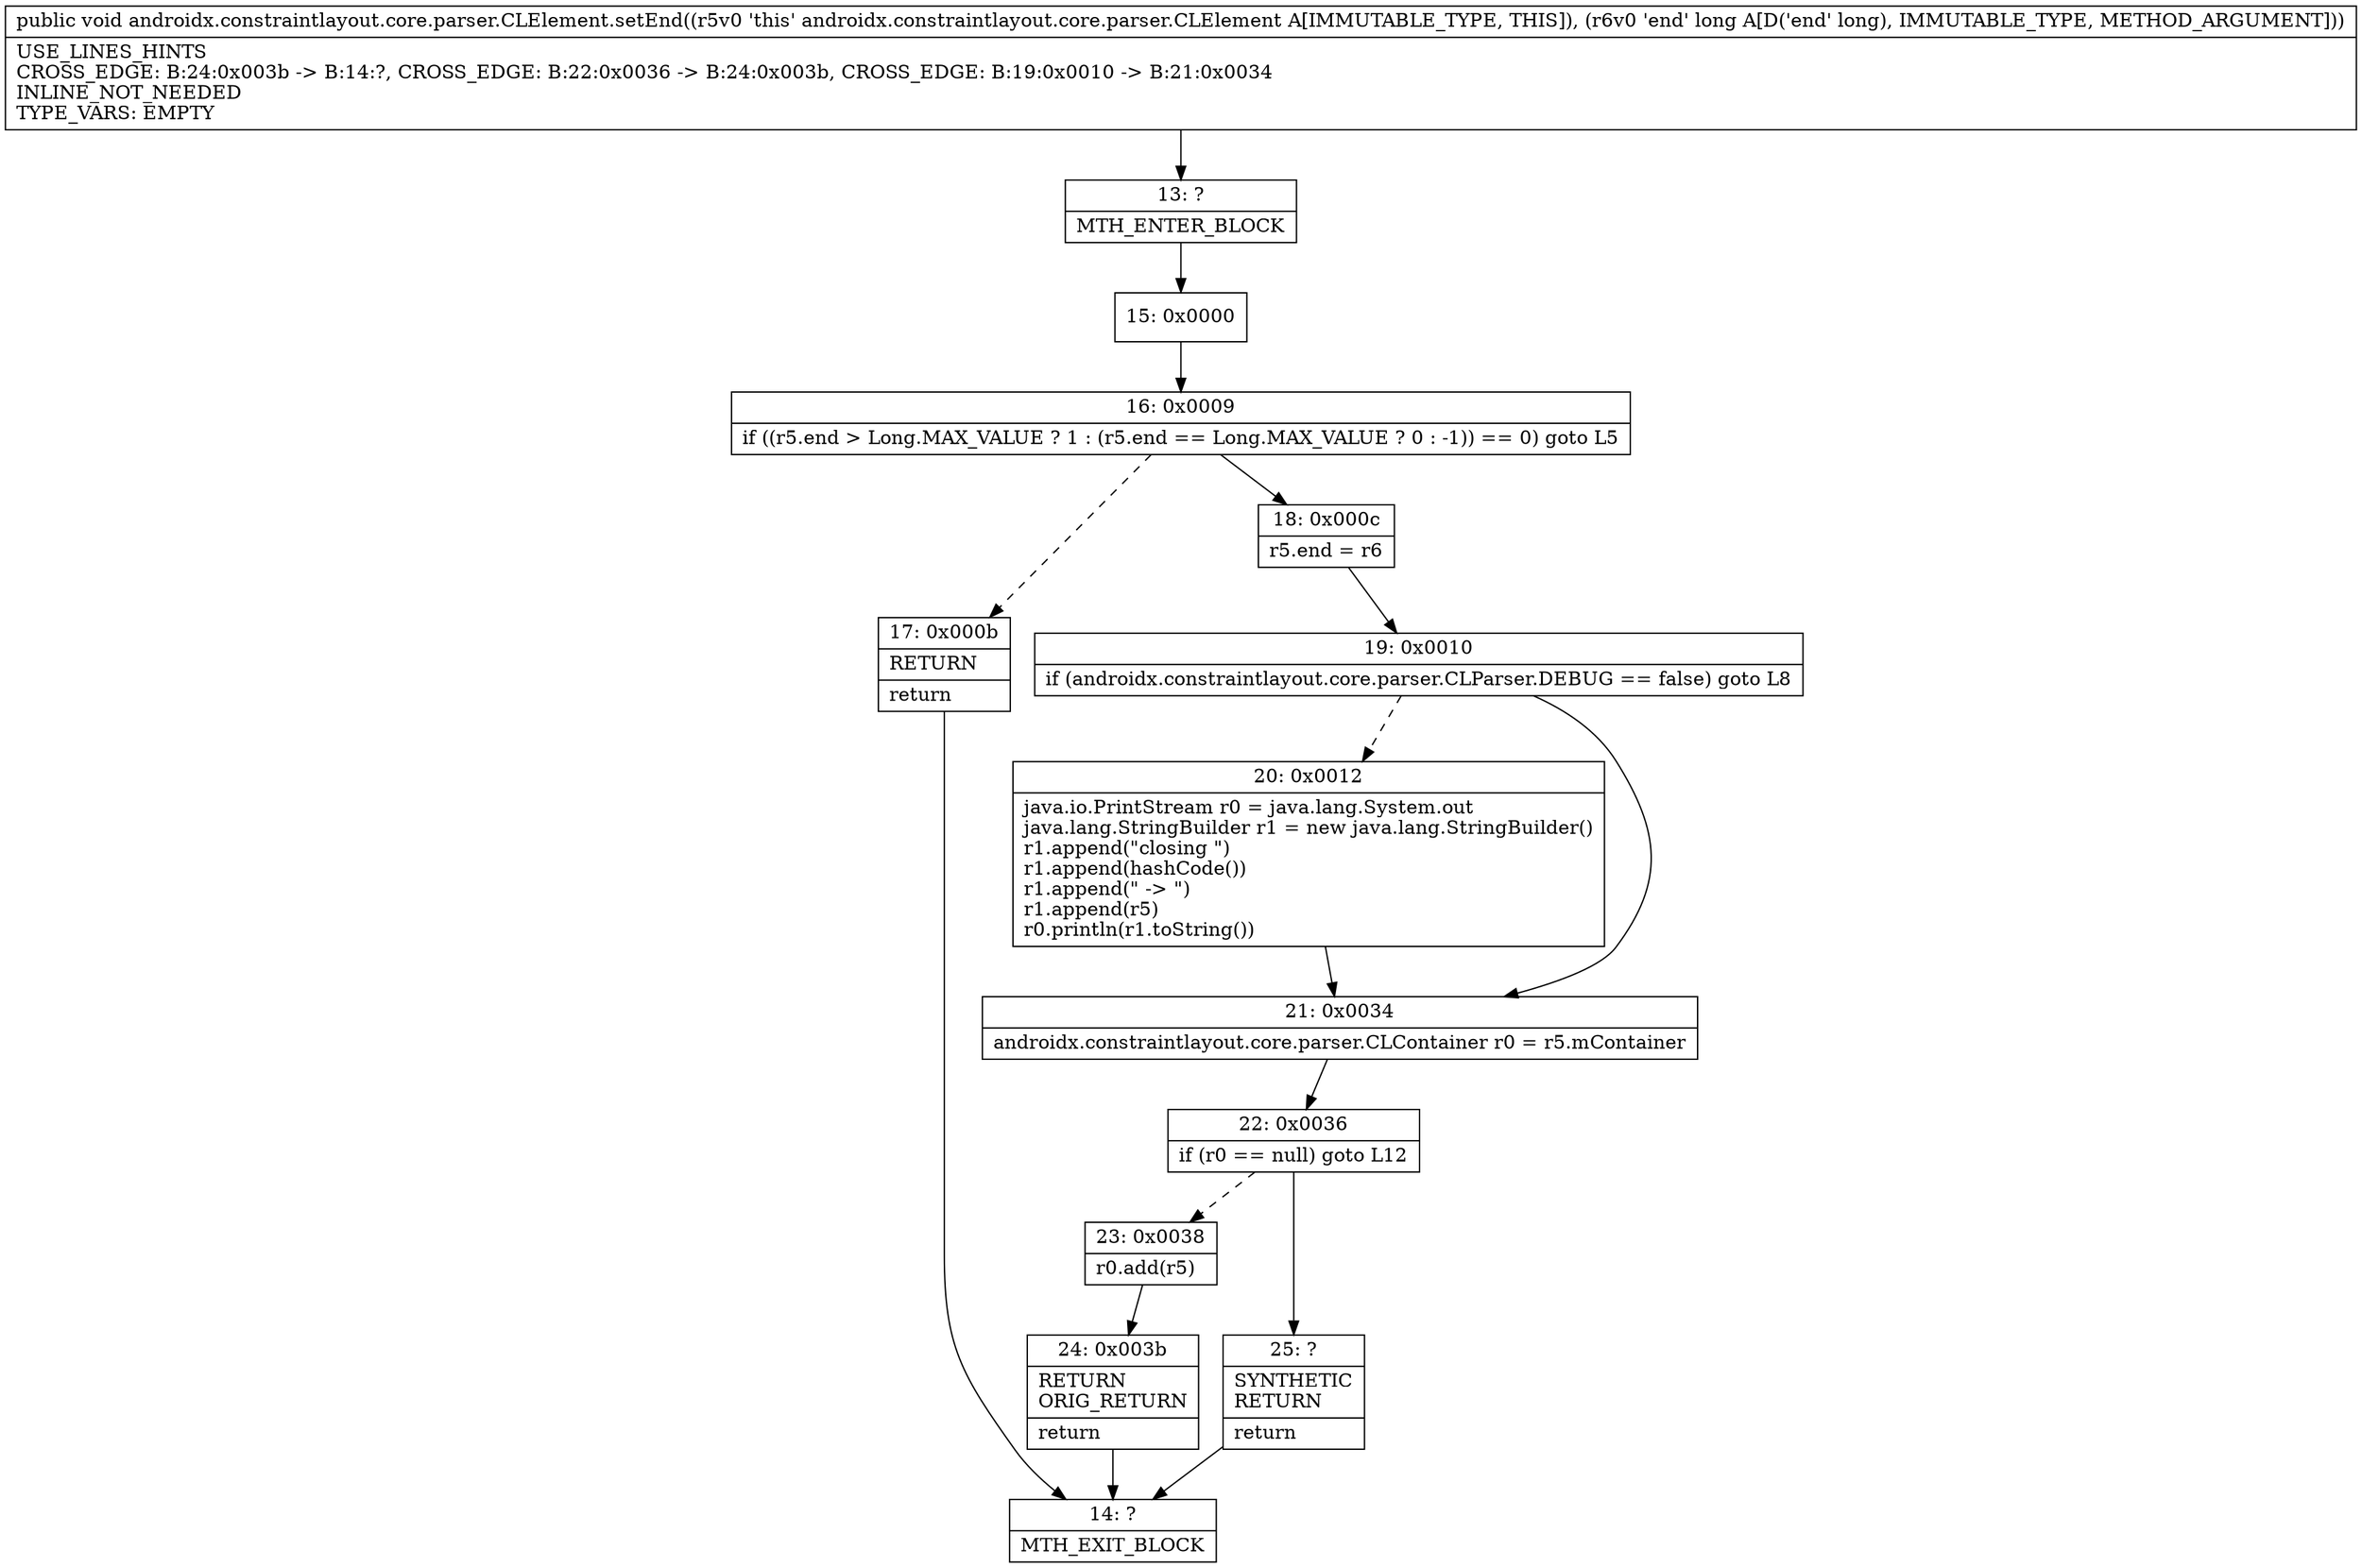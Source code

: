 digraph "CFG forandroidx.constraintlayout.core.parser.CLElement.setEnd(J)V" {
Node_13 [shape=record,label="{13\:\ ?|MTH_ENTER_BLOCK\l}"];
Node_15 [shape=record,label="{15\:\ 0x0000}"];
Node_16 [shape=record,label="{16\:\ 0x0009|if ((r5.end \> Long.MAX_VALUE ? 1 : (r5.end == Long.MAX_VALUE ? 0 : \-1)) == 0) goto L5\l}"];
Node_17 [shape=record,label="{17\:\ 0x000b|RETURN\l|return\l}"];
Node_14 [shape=record,label="{14\:\ ?|MTH_EXIT_BLOCK\l}"];
Node_18 [shape=record,label="{18\:\ 0x000c|r5.end = r6\l}"];
Node_19 [shape=record,label="{19\:\ 0x0010|if (androidx.constraintlayout.core.parser.CLParser.DEBUG == false) goto L8\l}"];
Node_20 [shape=record,label="{20\:\ 0x0012|java.io.PrintStream r0 = java.lang.System.out\ljava.lang.StringBuilder r1 = new java.lang.StringBuilder()\lr1.append(\"closing \")\lr1.append(hashCode())\lr1.append(\" \-\> \")\lr1.append(r5)\lr0.println(r1.toString())\l}"];
Node_21 [shape=record,label="{21\:\ 0x0034|androidx.constraintlayout.core.parser.CLContainer r0 = r5.mContainer\l}"];
Node_22 [shape=record,label="{22\:\ 0x0036|if (r0 == null) goto L12\l}"];
Node_23 [shape=record,label="{23\:\ 0x0038|r0.add(r5)\l}"];
Node_24 [shape=record,label="{24\:\ 0x003b|RETURN\lORIG_RETURN\l|return\l}"];
Node_25 [shape=record,label="{25\:\ ?|SYNTHETIC\lRETURN\l|return\l}"];
MethodNode[shape=record,label="{public void androidx.constraintlayout.core.parser.CLElement.setEnd((r5v0 'this' androidx.constraintlayout.core.parser.CLElement A[IMMUTABLE_TYPE, THIS]), (r6v0 'end' long A[D('end' long), IMMUTABLE_TYPE, METHOD_ARGUMENT]))  | USE_LINES_HINTS\lCROSS_EDGE: B:24:0x003b \-\> B:14:?, CROSS_EDGE: B:22:0x0036 \-\> B:24:0x003b, CROSS_EDGE: B:19:0x0010 \-\> B:21:0x0034\lINLINE_NOT_NEEDED\lTYPE_VARS: EMPTY\l}"];
MethodNode -> Node_13;Node_13 -> Node_15;
Node_15 -> Node_16;
Node_16 -> Node_17[style=dashed];
Node_16 -> Node_18;
Node_17 -> Node_14;
Node_18 -> Node_19;
Node_19 -> Node_20[style=dashed];
Node_19 -> Node_21;
Node_20 -> Node_21;
Node_21 -> Node_22;
Node_22 -> Node_23[style=dashed];
Node_22 -> Node_25;
Node_23 -> Node_24;
Node_24 -> Node_14;
Node_25 -> Node_14;
}

